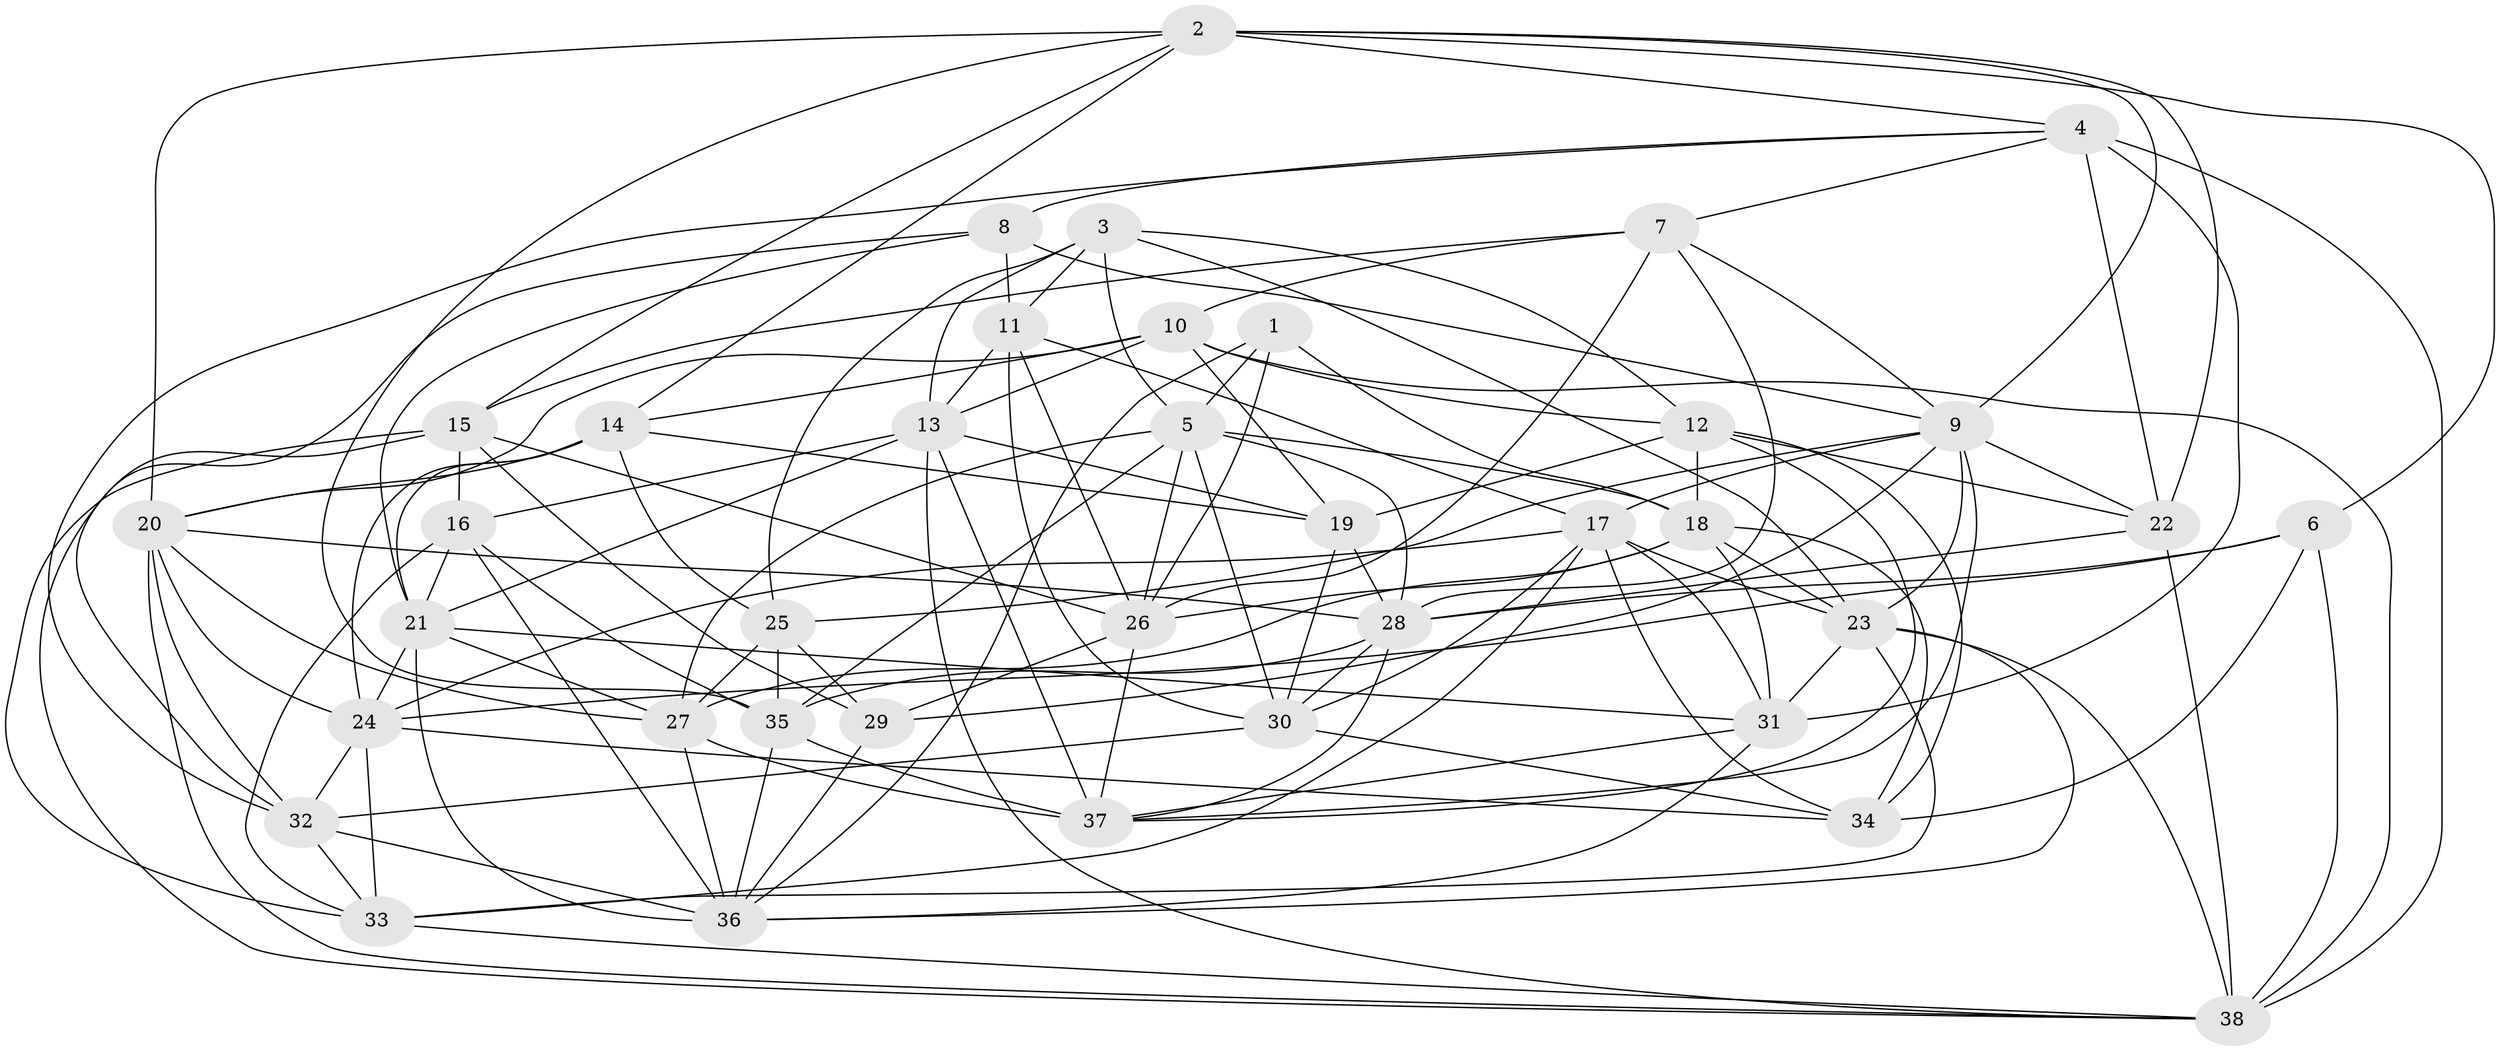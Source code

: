 // original degree distribution, {4: 1.0}
// Generated by graph-tools (version 1.1) at 2025/38/03/04/25 23:38:19]
// undirected, 38 vertices, 134 edges
graph export_dot {
  node [color=gray90,style=filled];
  1;
  2;
  3;
  4;
  5;
  6;
  7;
  8;
  9;
  10;
  11;
  12;
  13;
  14;
  15;
  16;
  17;
  18;
  19;
  20;
  21;
  22;
  23;
  24;
  25;
  26;
  27;
  28;
  29;
  30;
  31;
  32;
  33;
  34;
  35;
  36;
  37;
  38;
  1 -- 5 [weight=1.0];
  1 -- 18 [weight=1.0];
  1 -- 26 [weight=1.0];
  1 -- 36 [weight=1.0];
  2 -- 4 [weight=1.0];
  2 -- 6 [weight=1.0];
  2 -- 9 [weight=1.0];
  2 -- 14 [weight=1.0];
  2 -- 15 [weight=1.0];
  2 -- 20 [weight=1.0];
  2 -- 22 [weight=1.0];
  2 -- 35 [weight=1.0];
  3 -- 5 [weight=1.0];
  3 -- 11 [weight=1.0];
  3 -- 12 [weight=1.0];
  3 -- 13 [weight=1.0];
  3 -- 23 [weight=1.0];
  3 -- 25 [weight=1.0];
  4 -- 7 [weight=1.0];
  4 -- 8 [weight=1.0];
  4 -- 22 [weight=2.0];
  4 -- 31 [weight=2.0];
  4 -- 32 [weight=1.0];
  4 -- 38 [weight=2.0];
  5 -- 18 [weight=1.0];
  5 -- 26 [weight=1.0];
  5 -- 27 [weight=1.0];
  5 -- 28 [weight=1.0];
  5 -- 30 [weight=1.0];
  5 -- 35 [weight=1.0];
  6 -- 24 [weight=1.0];
  6 -- 28 [weight=1.0];
  6 -- 34 [weight=2.0];
  6 -- 38 [weight=1.0];
  7 -- 9 [weight=1.0];
  7 -- 10 [weight=1.0];
  7 -- 15 [weight=1.0];
  7 -- 26 [weight=1.0];
  7 -- 28 [weight=1.0];
  8 -- 9 [weight=1.0];
  8 -- 11 [weight=2.0];
  8 -- 21 [weight=1.0];
  8 -- 32 [weight=1.0];
  9 -- 17 [weight=1.0];
  9 -- 22 [weight=2.0];
  9 -- 23 [weight=1.0];
  9 -- 25 [weight=1.0];
  9 -- 29 [weight=1.0];
  9 -- 37 [weight=1.0];
  10 -- 12 [weight=1.0];
  10 -- 13 [weight=1.0];
  10 -- 14 [weight=2.0];
  10 -- 19 [weight=1.0];
  10 -- 20 [weight=1.0];
  10 -- 38 [weight=1.0];
  11 -- 13 [weight=1.0];
  11 -- 17 [weight=2.0];
  11 -- 26 [weight=1.0];
  11 -- 30 [weight=1.0];
  12 -- 18 [weight=2.0];
  12 -- 19 [weight=1.0];
  12 -- 22 [weight=1.0];
  12 -- 34 [weight=1.0];
  12 -- 37 [weight=1.0];
  13 -- 16 [weight=1.0];
  13 -- 19 [weight=1.0];
  13 -- 21 [weight=1.0];
  13 -- 37 [weight=1.0];
  13 -- 38 [weight=1.0];
  14 -- 19 [weight=1.0];
  14 -- 20 [weight=1.0];
  14 -- 21 [weight=1.0];
  14 -- 24 [weight=1.0];
  14 -- 25 [weight=1.0];
  15 -- 16 [weight=1.0];
  15 -- 26 [weight=1.0];
  15 -- 29 [weight=2.0];
  15 -- 33 [weight=1.0];
  15 -- 38 [weight=1.0];
  16 -- 21 [weight=1.0];
  16 -- 33 [weight=1.0];
  16 -- 35 [weight=1.0];
  16 -- 36 [weight=1.0];
  17 -- 23 [weight=1.0];
  17 -- 24 [weight=1.0];
  17 -- 30 [weight=1.0];
  17 -- 31 [weight=1.0];
  17 -- 33 [weight=1.0];
  17 -- 34 [weight=2.0];
  18 -- 23 [weight=1.0];
  18 -- 26 [weight=1.0];
  18 -- 27 [weight=1.0];
  18 -- 31 [weight=1.0];
  18 -- 34 [weight=2.0];
  19 -- 28 [weight=1.0];
  19 -- 30 [weight=1.0];
  20 -- 24 [weight=2.0];
  20 -- 27 [weight=2.0];
  20 -- 28 [weight=1.0];
  20 -- 32 [weight=1.0];
  20 -- 38 [weight=1.0];
  21 -- 24 [weight=1.0];
  21 -- 27 [weight=1.0];
  21 -- 31 [weight=1.0];
  21 -- 36 [weight=1.0];
  22 -- 28 [weight=1.0];
  22 -- 38 [weight=1.0];
  23 -- 31 [weight=1.0];
  23 -- 33 [weight=1.0];
  23 -- 36 [weight=1.0];
  23 -- 38 [weight=1.0];
  24 -- 32 [weight=1.0];
  24 -- 33 [weight=2.0];
  24 -- 34 [weight=1.0];
  25 -- 27 [weight=1.0];
  25 -- 29 [weight=1.0];
  25 -- 35 [weight=1.0];
  26 -- 29 [weight=1.0];
  26 -- 37 [weight=1.0];
  27 -- 36 [weight=1.0];
  27 -- 37 [weight=3.0];
  28 -- 30 [weight=1.0];
  28 -- 35 [weight=2.0];
  28 -- 37 [weight=1.0];
  29 -- 36 [weight=1.0];
  30 -- 32 [weight=1.0];
  30 -- 34 [weight=2.0];
  31 -- 36 [weight=1.0];
  31 -- 37 [weight=1.0];
  32 -- 33 [weight=1.0];
  32 -- 36 [weight=2.0];
  33 -- 38 [weight=1.0];
  35 -- 36 [weight=1.0];
  35 -- 37 [weight=1.0];
}
